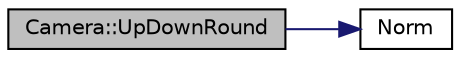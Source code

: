 digraph "Camera::UpDownRound"
{
 // LATEX_PDF_SIZE
  edge [fontname="Helvetica",fontsize="10",labelfontname="Helvetica",labelfontsize="10"];
  node [fontname="Helvetica",fontsize="10",shape=record];
  rankdir="LR";
  Node1 [label="Camera::UpDownRound",height=0.2,width=0.4,color="black", fillcolor="grey75", style="filled", fontcolor="black",tooltip="Rotates the camera relatively to the look-at point."];
  Node1 -> Node2 [color="midnightblue",fontsize="10",style="solid",fontname="Helvetica"];
  Node2 [label="Norm",height=0.2,width=0.4,color="black", fillcolor="white", style="filled",URL="$evector_8h.html#af90b4e3482e18ba87ba91dac37f85813",tooltip="Compute the Euclidean norm of a vector."];
}
